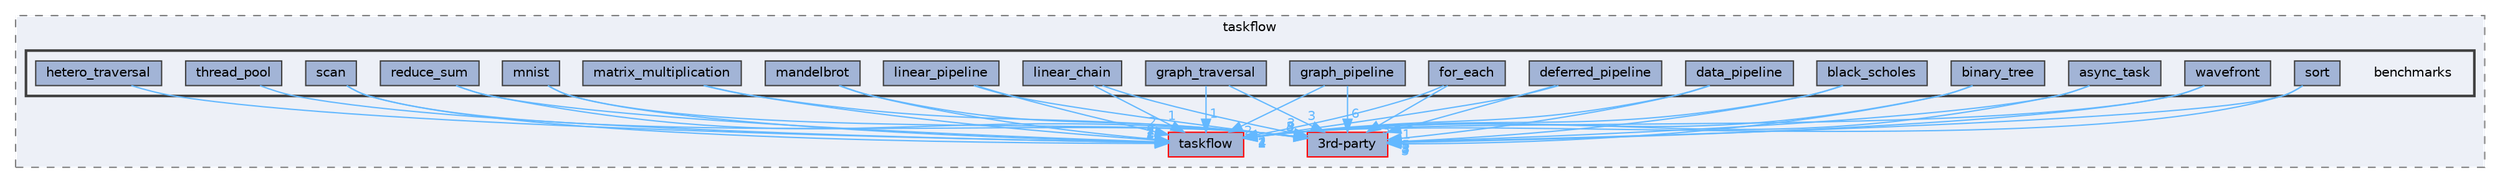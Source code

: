 digraph "external/taskflow/benchmarks"
{
 // LATEX_PDF_SIZE
  bgcolor="transparent";
  edge [fontname=Helvetica,fontsize=10,labelfontname=Helvetica,labelfontsize=10];
  node [fontname=Helvetica,fontsize=10,shape=box,height=0.2,width=0.4];
  compound=true
  subgraph clusterdir_a586d2919c2294cf68ed57ec5a464d2f {
    graph [ bgcolor="#edf0f7", pencolor="grey50", label="taskflow", fontname=Helvetica,fontsize=10 style="filled,dashed", URL="dir_a586d2919c2294cf68ed57ec5a464d2f.html",tooltip="root taskflow include dir"]
  dir_335c31d98076110d53a13c1a0e3daa75 [label="taskflow", fillcolor="#a2b4d6", color="red", style="filled", URL="dir_335c31d98076110d53a13c1a0e3daa75.html",tooltip=""];
  dir_8a551ad5ddcada96b3faa8407baf5b5b [label="3rd-party", fillcolor="#a2b4d6", color="red", style="filled", URL="dir_8a551ad5ddcada96b3faa8407baf5b5b.html",tooltip=""];
  subgraph clusterdir_4bffbfcfd2f11ad91688b45922c5a4ae {
    graph [ bgcolor="#edf0f7", pencolor="grey25", label="", fontname=Helvetica,fontsize=10 style="filled,bold", URL="dir_4bffbfcfd2f11ad91688b45922c5a4ae.html",tooltip=""]
    dir_4bffbfcfd2f11ad91688b45922c5a4ae [shape=plaintext, label="benchmarks"];
  dir_70c78edb691b4860546da170f410cedf [label="async_task", fillcolor="#a2b4d6", color="grey25", style="filled", URL="dir_70c78edb691b4860546da170f410cedf.html",tooltip=""];
  dir_b8b900fec615e76d0c9031bd0cecfdd1 [label="binary_tree", fillcolor="#a2b4d6", color="grey25", style="filled", URL="dir_b8b900fec615e76d0c9031bd0cecfdd1.html",tooltip=""];
  dir_c18e51452a2164e92817862275d321e6 [label="black_scholes", fillcolor="#a2b4d6", color="grey25", style="filled", URL="dir_c18e51452a2164e92817862275d321e6.html",tooltip=""];
  dir_85bc80d158a4ac64d3a08e8cec7205f7 [label="data_pipeline", fillcolor="#a2b4d6", color="grey25", style="filled", URL="dir_85bc80d158a4ac64d3a08e8cec7205f7.html",tooltip=""];
  dir_460f896bd5c7b9c7c13bd3496ead3362 [label="deferred_pipeline", fillcolor="#a2b4d6", color="grey25", style="filled", URL="dir_460f896bd5c7b9c7c13bd3496ead3362.html",tooltip=""];
  dir_cc0f8e2fcbd7b035bc86b0a5e9ebf475 [label="for_each", fillcolor="#a2b4d6", color="grey25", style="filled", URL="dir_cc0f8e2fcbd7b035bc86b0a5e9ebf475.html",tooltip=""];
  dir_81b2e86a276f35fba63944cc8d20cd52 [label="graph_pipeline", fillcolor="#a2b4d6", color="grey25", style="filled", URL="dir_81b2e86a276f35fba63944cc8d20cd52.html",tooltip=""];
  dir_e162c19a19a832daf5b2ef080542e89c [label="graph_traversal", fillcolor="#a2b4d6", color="grey25", style="filled", URL="dir_e162c19a19a832daf5b2ef080542e89c.html",tooltip=""];
  dir_5c34715f6f13b6e90501c10d2c3683fc [label="hetero_traversal", fillcolor="#a2b4d6", color="grey25", style="filled", URL="dir_5c34715f6f13b6e90501c10d2c3683fc.html",tooltip=""];
  dir_452adeaacb703add945d1ce095611b84 [label="linear_chain", fillcolor="#a2b4d6", color="grey25", style="filled", URL="dir_452adeaacb703add945d1ce095611b84.html",tooltip=""];
  dir_7e6ecef545360d18a6268bc25438511c [label="linear_pipeline", fillcolor="#a2b4d6", color="grey25", style="filled", URL="dir_7e6ecef545360d18a6268bc25438511c.html",tooltip=""];
  dir_481047dbf35997669b6da229e387cc7e [label="mandelbrot", fillcolor="#a2b4d6", color="grey25", style="filled", URL="dir_481047dbf35997669b6da229e387cc7e.html",tooltip=""];
  dir_7598b4b58dd7b3ab613794b1b34d1462 [label="matrix_multiplication", fillcolor="#a2b4d6", color="grey25", style="filled", URL="dir_7598b4b58dd7b3ab613794b1b34d1462.html",tooltip=""];
  dir_7b68c424a89c1f8f285170e18a964a23 [label="mnist", fillcolor="#a2b4d6", color="grey25", style="filled", URL="dir_7b68c424a89c1f8f285170e18a964a23.html",tooltip=""];
  dir_d8f1ae16b09ed872313a0d6d3fef050f [label="reduce_sum", fillcolor="#a2b4d6", color="grey25", style="filled", URL="dir_d8f1ae16b09ed872313a0d6d3fef050f.html",tooltip=""];
  dir_044ea62f3f1b3429d90a8ee3d213783a [label="scan", fillcolor="#a2b4d6", color="grey25", style="filled", URL="dir_044ea62f3f1b3429d90a8ee3d213783a.html",tooltip=""];
  dir_b2c17cf61a20516c46ec626c603311e8 [label="sort", fillcolor="#a2b4d6", color="grey25", style="filled", URL="dir_b2c17cf61a20516c46ec626c603311e8.html",tooltip=""];
  dir_693d2b5523c7aec33a3c81ba130704ca [label="thread_pool", fillcolor="#a2b4d6", color="grey25", style="filled", URL="dir_693d2b5523c7aec33a3c81ba130704ca.html",tooltip=""];
  dir_327acb70cc660caee5cfc2679a3b28b2 [label="wavefront", fillcolor="#a2b4d6", color="grey25", style="filled", URL="dir_327acb70cc660caee5cfc2679a3b28b2.html",tooltip=""];
  }
  }
  dir_70c78edb691b4860546da170f410cedf->dir_335c31d98076110d53a13c1a0e3daa75 [headlabel="1", labeldistance=1.5 headhref="dir_000053_000820.html" href="dir_000053_000820.html" color="steelblue1" fontcolor="steelblue1"];
  dir_70c78edb691b4860546da170f410cedf->dir_8a551ad5ddcada96b3faa8407baf5b5b [headlabel="3", labeldistance=1.5 headhref="dir_000053_000012.html" href="dir_000053_000012.html" color="steelblue1" fontcolor="steelblue1"];
  dir_b8b900fec615e76d0c9031bd0cecfdd1->dir_335c31d98076110d53a13c1a0e3daa75 [headlabel="1", labeldistance=1.5 headhref="dir_000077_000820.html" href="dir_000077_000820.html" color="steelblue1" fontcolor="steelblue1"];
  dir_b8b900fec615e76d0c9031bd0cecfdd1->dir_8a551ad5ddcada96b3faa8407baf5b5b [headlabel="3", labeldistance=1.5 headhref="dir_000077_000012.html" href="dir_000077_000012.html" color="steelblue1" fontcolor="steelblue1"];
  dir_c18e51452a2164e92817862275d321e6->dir_335c31d98076110d53a13c1a0e3daa75 [headlabel="2", labeldistance=1.5 headhref="dir_000079_000820.html" href="dir_000079_000820.html" color="steelblue1" fontcolor="steelblue1"];
  dir_c18e51452a2164e92817862275d321e6->dir_8a551ad5ddcada96b3faa8407baf5b5b [headlabel="3", labeldistance=1.5 headhref="dir_000079_000012.html" href="dir_000079_000012.html" color="steelblue1" fontcolor="steelblue1"];
  dir_85bc80d158a4ac64d3a08e8cec7205f7->dir_335c31d98076110d53a13c1a0e3daa75 [headlabel="2", labeldistance=1.5 headhref="dir_000183_000820.html" href="dir_000183_000820.html" color="steelblue1" fontcolor="steelblue1"];
  dir_85bc80d158a4ac64d3a08e8cec7205f7->dir_8a551ad5ddcada96b3faa8407baf5b5b [headlabel="5", labeldistance=1.5 headhref="dir_000183_000012.html" href="dir_000183_000012.html" color="steelblue1" fontcolor="steelblue1"];
  dir_460f896bd5c7b9c7c13bd3496ead3362->dir_335c31d98076110d53a13c1a0e3daa75 [headlabel="4", labeldistance=1.5 headhref="dir_000186_000820.html" href="dir_000186_000820.html" color="steelblue1" fontcolor="steelblue1"];
  dir_460f896bd5c7b9c7c13bd3496ead3362->dir_8a551ad5ddcada96b3faa8407baf5b5b [headlabel="1", labeldistance=1.5 headhref="dir_000186_000012.html" href="dir_000186_000012.html" color="steelblue1" fontcolor="steelblue1"];
  dir_cc0f8e2fcbd7b035bc86b0a5e9ebf475->dir_335c31d98076110d53a13c1a0e3daa75 [headlabel="2", labeldistance=1.5 headhref="dir_000327_000820.html" href="dir_000327_000820.html" color="steelblue1" fontcolor="steelblue1"];
  dir_cc0f8e2fcbd7b035bc86b0a5e9ebf475->dir_8a551ad5ddcada96b3faa8407baf5b5b [headlabel="3", labeldistance=1.5 headhref="dir_000327_000012.html" href="dir_000327_000012.html" color="steelblue1" fontcolor="steelblue1"];
  dir_81b2e86a276f35fba63944cc8d20cd52->dir_335c31d98076110d53a13c1a0e3daa75 [headlabel="2", labeldistance=1.5 headhref="dir_000362_000820.html" href="dir_000362_000820.html" color="steelblue1" fontcolor="steelblue1"];
  dir_81b2e86a276f35fba63944cc8d20cd52->dir_8a551ad5ddcada96b3faa8407baf5b5b [headlabel="6", labeldistance=1.5 headhref="dir_000362_000012.html" href="dir_000362_000012.html" color="steelblue1" fontcolor="steelblue1"];
  dir_e162c19a19a832daf5b2ef080542e89c->dir_335c31d98076110d53a13c1a0e3daa75 [headlabel="1", labeldistance=1.5 headhref="dir_000363_000820.html" href="dir_000363_000820.html" color="steelblue1" fontcolor="steelblue1"];
  dir_e162c19a19a832daf5b2ef080542e89c->dir_8a551ad5ddcada96b3faa8407baf5b5b [headlabel="3", labeldistance=1.5 headhref="dir_000363_000012.html" href="dir_000363_000012.html" color="steelblue1" fontcolor="steelblue1"];
  dir_5c34715f6f13b6e90501c10d2c3683fc->dir_335c31d98076110d53a13c1a0e3daa75 [headlabel="2", labeldistance=1.5 headhref="dir_000369_000820.html" href="dir_000369_000820.html" color="steelblue1" fontcolor="steelblue1"];
  dir_452adeaacb703add945d1ce095611b84->dir_335c31d98076110d53a13c1a0e3daa75 [headlabel="1", labeldistance=1.5 headhref="dir_000451_000820.html" href="dir_000451_000820.html" color="steelblue1" fontcolor="steelblue1"];
  dir_452adeaacb703add945d1ce095611b84->dir_8a551ad5ddcada96b3faa8407baf5b5b [headlabel="3", labeldistance=1.5 headhref="dir_000451_000012.html" href="dir_000451_000012.html" color="steelblue1" fontcolor="steelblue1"];
  dir_7e6ecef545360d18a6268bc25438511c->dir_335c31d98076110d53a13c1a0e3daa75 [headlabel="2", labeldistance=1.5 headhref="dir_000452_000820.html" href="dir_000452_000820.html" color="steelblue1" fontcolor="steelblue1"];
  dir_7e6ecef545360d18a6268bc25438511c->dir_8a551ad5ddcada96b3faa8407baf5b5b [headlabel="5", labeldistance=1.5 headhref="dir_000452_000012.html" href="dir_000452_000012.html" color="steelblue1" fontcolor="steelblue1"];
  dir_481047dbf35997669b6da229e387cc7e->dir_335c31d98076110d53a13c1a0e3daa75 [headlabel="2", labeldistance=1.5 headhref="dir_000471_000820.html" href="dir_000471_000820.html" color="steelblue1" fontcolor="steelblue1"];
  dir_481047dbf35997669b6da229e387cc7e->dir_8a551ad5ddcada96b3faa8407baf5b5b [headlabel="3", labeldistance=1.5 headhref="dir_000471_000012.html" href="dir_000471_000012.html" color="steelblue1" fontcolor="steelblue1"];
  dir_7598b4b58dd7b3ab613794b1b34d1462->dir_335c31d98076110d53a13c1a0e3daa75 [headlabel="2", labeldistance=1.5 headhref="dir_000475_000820.html" href="dir_000475_000820.html" color="steelblue1" fontcolor="steelblue1"];
  dir_7598b4b58dd7b3ab613794b1b34d1462->dir_8a551ad5ddcada96b3faa8407baf5b5b [headlabel="3", labeldistance=1.5 headhref="dir_000475_000012.html" href="dir_000475_000012.html" color="steelblue1" fontcolor="steelblue1"];
  dir_7b68c424a89c1f8f285170e18a964a23->dir_335c31d98076110d53a13c1a0e3daa75 [headlabel="1", labeldistance=1.5 headhref="dir_000494_000820.html" href="dir_000494_000820.html" color="steelblue1" fontcolor="steelblue1"];
  dir_7b68c424a89c1f8f285170e18a964a23->dir_8a551ad5ddcada96b3faa8407baf5b5b [headlabel="3", labeldistance=1.5 headhref="dir_000494_000012.html" href="dir_000494_000012.html" color="steelblue1" fontcolor="steelblue1"];
  dir_d8f1ae16b09ed872313a0d6d3fef050f->dir_335c31d98076110d53a13c1a0e3daa75 [headlabel="2", labeldistance=1.5 headhref="dir_000599_000820.html" href="dir_000599_000820.html" color="steelblue1" fontcolor="steelblue1"];
  dir_d8f1ae16b09ed872313a0d6d3fef050f->dir_8a551ad5ddcada96b3faa8407baf5b5b [headlabel="4", labeldistance=1.5 headhref="dir_000599_000012.html" href="dir_000599_000012.html" color="steelblue1" fontcolor="steelblue1"];
  dir_044ea62f3f1b3429d90a8ee3d213783a->dir_335c31d98076110d53a13c1a0e3daa75 [headlabel="2", labeldistance=1.5 headhref="dir_000634_000820.html" href="dir_000634_000820.html" color="steelblue1" fontcolor="steelblue1"];
  dir_044ea62f3f1b3429d90a8ee3d213783a->dir_8a551ad5ddcada96b3faa8407baf5b5b [headlabel="4", labeldistance=1.5 headhref="dir_000634_000012.html" href="dir_000634_000012.html" color="steelblue1" fontcolor="steelblue1"];
  dir_b2c17cf61a20516c46ec626c603311e8->dir_335c31d98076110d53a13c1a0e3daa75 [headlabel="2", labeldistance=1.5 headhref="dir_000672_000820.html" href="dir_000672_000820.html" color="steelblue1" fontcolor="steelblue1"];
  dir_b2c17cf61a20516c46ec626c603311e8->dir_8a551ad5ddcada96b3faa8407baf5b5b [headlabel="4", labeldistance=1.5 headhref="dir_000672_000012.html" href="dir_000672_000012.html" color="steelblue1" fontcolor="steelblue1"];
  dir_693d2b5523c7aec33a3c81ba130704ca->dir_335c31d98076110d53a13c1a0e3daa75 [headlabel="1", labeldistance=1.5 headhref="dir_000858_000820.html" href="dir_000858_000820.html" color="steelblue1" fontcolor="steelblue1"];
  dir_327acb70cc660caee5cfc2679a3b28b2->dir_335c31d98076110d53a13c1a0e3daa75 [headlabel="1", labeldistance=1.5 headhref="dir_000928_000820.html" href="dir_000928_000820.html" color="steelblue1" fontcolor="steelblue1"];
  dir_327acb70cc660caee5cfc2679a3b28b2->dir_8a551ad5ddcada96b3faa8407baf5b5b [headlabel="3", labeldistance=1.5 headhref="dir_000928_000012.html" href="dir_000928_000012.html" color="steelblue1" fontcolor="steelblue1"];
}
